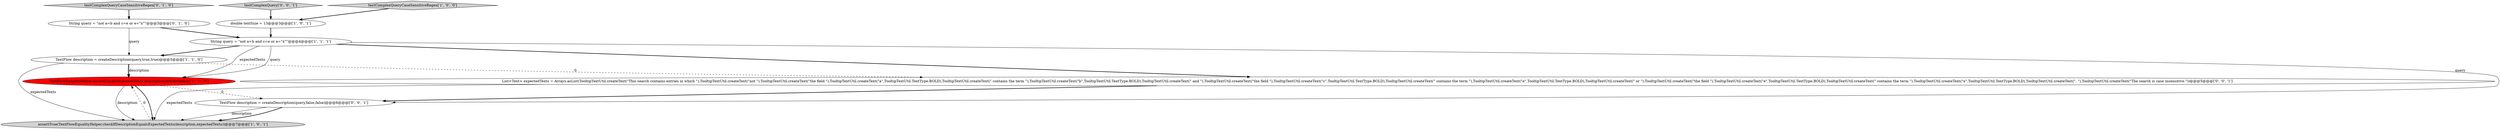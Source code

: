 digraph {
4 [style = filled, label = "TextFlow description = createDescription(query,true,true)@@@5@@@['1', '1', '0']", fillcolor = white, shape = ellipse image = "AAA0AAABBB1BBB"];
7 [style = filled, label = "testComplexQueryCaseSensitiveRegex['0', '1', '0']", fillcolor = lightgray, shape = diamond image = "AAA0AAABBB2BBB"];
6 [style = filled, label = "String query = \"not a=b and c=e or e=\"x\"\"@@@3@@@['0', '1', '0']", fillcolor = white, shape = ellipse image = "AAA0AAABBB2BBB"];
9 [style = filled, label = "testComplexQuery['0', '0', '1']", fillcolor = lightgray, shape = diamond image = "AAA0AAABBB3BBB"];
3 [style = filled, label = "testComplexQueryCaseSensitiveRegex['1', '0', '0']", fillcolor = lightgray, shape = diamond image = "AAA0AAABBB1BBB"];
1 [style = filled, label = "TextFlowEqualityHelper.assertEquals(expectedTexts,description)@@@6@@@['1', '1', '0']", fillcolor = red, shape = ellipse image = "AAA1AAABBB1BBB"];
5 [style = filled, label = "double textSize = 13@@@3@@@['1', '0', '1']", fillcolor = white, shape = ellipse image = "AAA0AAABBB1BBB"];
10 [style = filled, label = "TextFlow description = createDescription(query,false,false)@@@6@@@['0', '0', '1']", fillcolor = white, shape = ellipse image = "AAA0AAABBB3BBB"];
0 [style = filled, label = "assertTrue(TextFlowEqualityHelper.checkIfDescriptionEqualsExpectedTexts(description,expectedTexts))@@@7@@@['1', '0', '1']", fillcolor = lightgray, shape = ellipse image = "AAA0AAABBB1BBB"];
8 [style = filled, label = "List<Text> expectedTexts = Arrays.asList(TooltipTextUtil.createText(\"This search contains entries in which \"),TooltipTextUtil.createText(\"not \"),TooltipTextUtil.createText(\"the field \"),TooltipTextUtil.createText(\"a\",TooltipTextUtil.TextType.BOLD),TooltipTextUtil.createText(\" contains the term \"),TooltipTextUtil.createText(\"b\",TooltipTextUtil.TextType.BOLD),TooltipTextUtil.createText(\" and \"),TooltipTextUtil.createText(\"the field \"),TooltipTextUtil.createText(\"c\",TooltipTextUtil.TextType.BOLD),TooltipTextUtil.createText(\" contains the term \"),TooltipTextUtil.createText(\"e\",TooltipTextUtil.TextType.BOLD),TooltipTextUtil.createText(\" or \"),TooltipTextUtil.createText(\"the field \"),TooltipTextUtil.createText(\"e\",TooltipTextUtil.TextType.BOLD),TooltipTextUtil.createText(\" contains the term \"),TooltipTextUtil.createText(\"x\",TooltipTextUtil.TextType.BOLD),TooltipTextUtil.createText(\". \"),TooltipTextUtil.createText(\"The search is case insensitive.\"))@@@5@@@['0', '0', '1']", fillcolor = white, shape = ellipse image = "AAA0AAABBB3BBB"];
2 [style = filled, label = "String query = \"not a=b and c=e or e=\"x\"\"@@@4@@@['1', '1', '1']", fillcolor = white, shape = ellipse image = "AAA0AAABBB1BBB"];
8->10 [style = bold, label=""];
10->0 [style = solid, label="description"];
4->0 [style = solid, label="expectedTexts"];
0->1 [style = dashed, label="0"];
2->1 [style = solid, label="expectedTexts"];
2->1 [style = solid, label="query"];
1->0 [style = bold, label=""];
1->10 [style = dashed, label="0"];
2->10 [style = solid, label="query"];
2->4 [style = bold, label=""];
1->0 [style = solid, label="description"];
6->2 [style = bold, label=""];
6->4 [style = solid, label="query"];
5->2 [style = bold, label=""];
3->5 [style = bold, label=""];
10->0 [style = bold, label=""];
7->6 [style = bold, label=""];
4->8 [style = dashed, label="0"];
8->0 [style = solid, label="expectedTexts"];
9->5 [style = bold, label=""];
4->1 [style = bold, label=""];
4->1 [style = solid, label="description"];
2->8 [style = bold, label=""];
}
